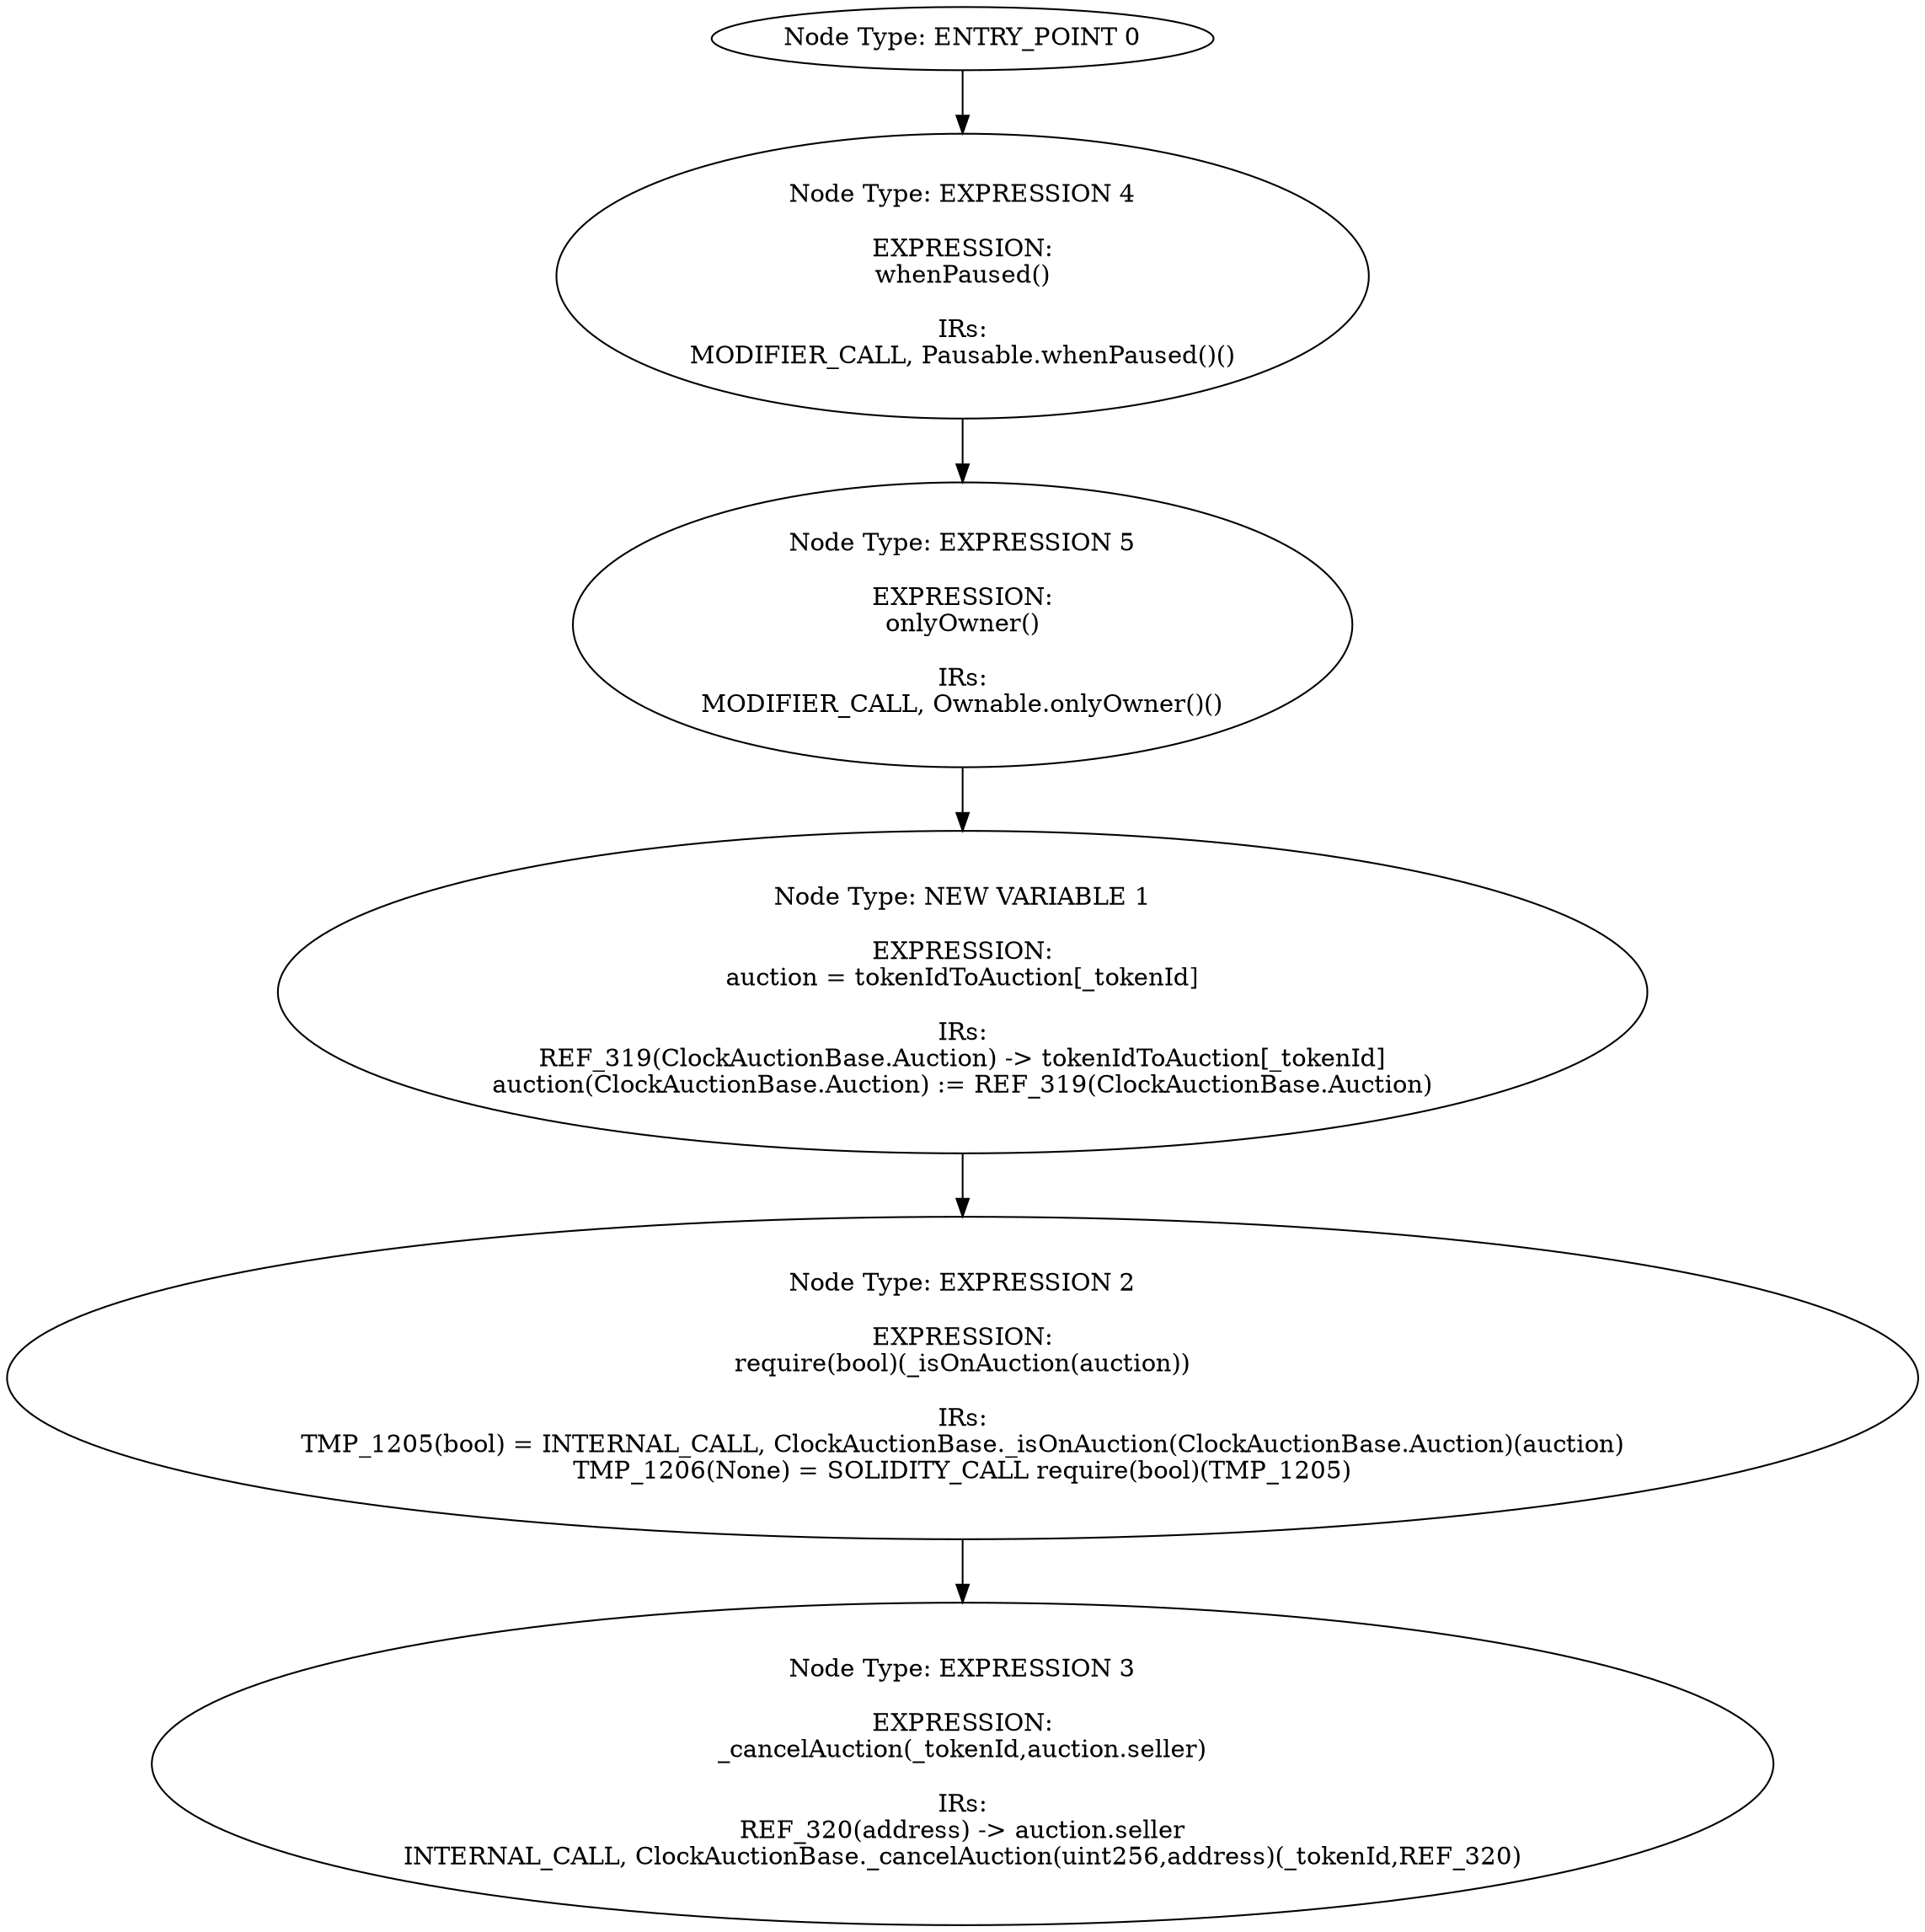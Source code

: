 digraph{
0[label="Node Type: ENTRY_POINT 0
"];
0->4;
1[label="Node Type: NEW VARIABLE 1

EXPRESSION:
auction = tokenIdToAuction[_tokenId]

IRs:
REF_319(ClockAuctionBase.Auction) -> tokenIdToAuction[_tokenId]
auction(ClockAuctionBase.Auction) := REF_319(ClockAuctionBase.Auction)"];
1->2;
2[label="Node Type: EXPRESSION 2

EXPRESSION:
require(bool)(_isOnAuction(auction))

IRs:
TMP_1205(bool) = INTERNAL_CALL, ClockAuctionBase._isOnAuction(ClockAuctionBase.Auction)(auction)
TMP_1206(None) = SOLIDITY_CALL require(bool)(TMP_1205)"];
2->3;
3[label="Node Type: EXPRESSION 3

EXPRESSION:
_cancelAuction(_tokenId,auction.seller)

IRs:
REF_320(address) -> auction.seller
INTERNAL_CALL, ClockAuctionBase._cancelAuction(uint256,address)(_tokenId,REF_320)"];
4[label="Node Type: EXPRESSION 4

EXPRESSION:
whenPaused()

IRs:
MODIFIER_CALL, Pausable.whenPaused()()"];
4->5;
5[label="Node Type: EXPRESSION 5

EXPRESSION:
onlyOwner()

IRs:
MODIFIER_CALL, Ownable.onlyOwner()()"];
5->1;
}

